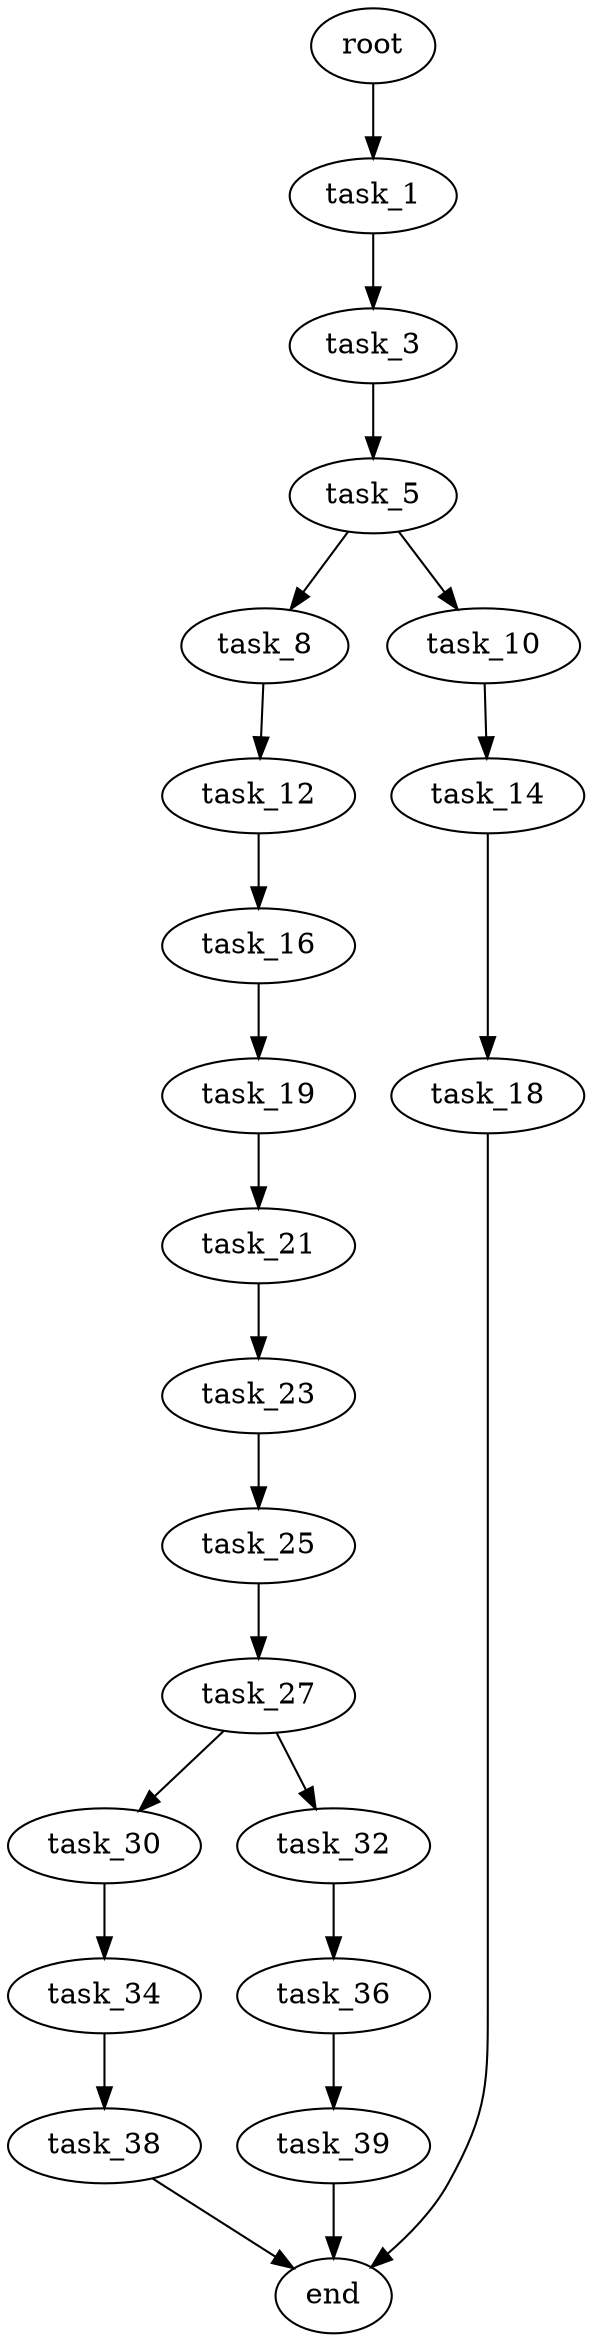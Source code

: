 digraph G {
  root [size="0.000000"];
  task_1 [size="173480074723.000000"];
  task_3 [size="7770776361.000000"];
  task_5 [size="296681092571.000000"];
  task_8 [size="230666654064.000000"];
  task_10 [size="110928332203.000000"];
  task_12 [size="231928233984.000000"];
  task_14 [size="41119060563.000000"];
  task_16 [size="8589934592.000000"];
  task_18 [size="2278936521.000000"];
  task_19 [size="842541833692.000000"];
  end [size="0.000000"];
  task_21 [size="141739303884.000000"];
  task_23 [size="31314666042.000000"];
  task_25 [size="56184132640.000000"];
  task_27 [size="549755813888.000000"];
  task_30 [size="225944538015.000000"];
  task_32 [size="225408274211.000000"];
  task_34 [size="134217728000.000000"];
  task_36 [size="1325238993909.000000"];
  task_38 [size="55021309080.000000"];
  task_39 [size="28991029248.000000"];

  root -> task_1 [size="1.000000"];
  task_1 -> task_3 [size="209715200.000000"];
  task_3 -> task_5 [size="679477248.000000"];
  task_5 -> task_8 [size="301989888.000000"];
  task_5 -> task_10 [size="301989888.000000"];
  task_8 -> task_12 [size="209715200.000000"];
  task_10 -> task_14 [size="209715200.000000"];
  task_12 -> task_16 [size="301989888.000000"];
  task_14 -> task_18 [size="75497472.000000"];
  task_16 -> task_19 [size="33554432.000000"];
  task_18 -> end [size="1.000000"];
  task_19 -> task_21 [size="536870912.000000"];
  task_21 -> task_23 [size="134217728.000000"];
  task_23 -> task_25 [size="33554432.000000"];
  task_25 -> task_27 [size="75497472.000000"];
  task_27 -> task_30 [size="536870912.000000"];
  task_27 -> task_32 [size="536870912.000000"];
  task_30 -> task_34 [size="411041792.000000"];
  task_32 -> task_36 [size="838860800.000000"];
  task_34 -> task_38 [size="209715200.000000"];
  task_36 -> task_39 [size="838860800.000000"];
  task_38 -> end [size="1.000000"];
  task_39 -> end [size="1.000000"];
}
